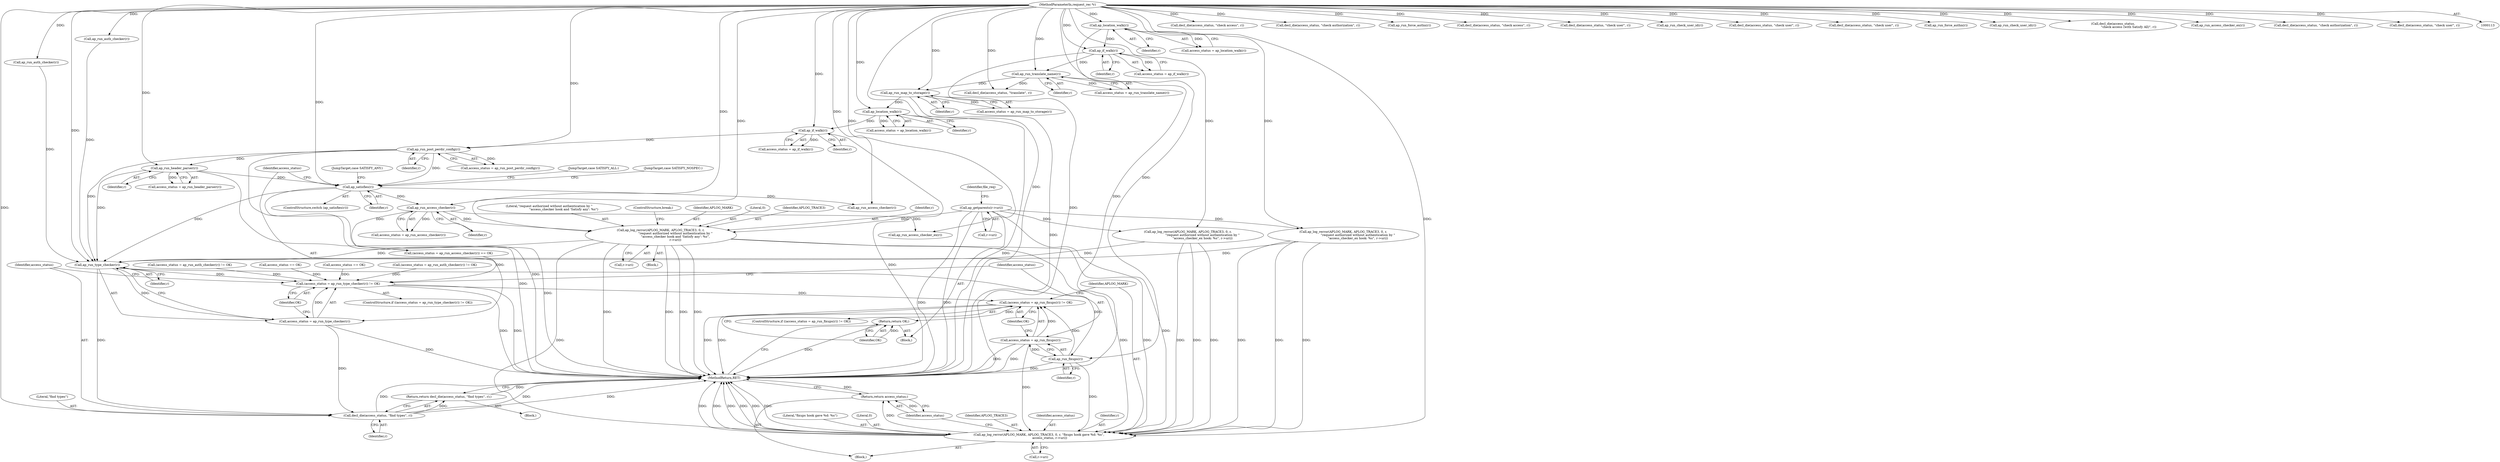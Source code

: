 digraph "0_httpd_cd2b7a26c776b0754fb98426a67804fd48118708@pointer" {
"1000508" [label="(Call,ap_log_rerror(APLOG_MARK, APLOG_TRACE3, 0, r,\n                              \"request authorized without authentication by \"\n                              \"access_checker hook and 'Satisfy any': %s\",\n                              r->uri))"];
"1000504" [label="(Call,ap_run_access_checker(r))"];
"1000399" [label="(Call,ap_satisfies(r))"];
"1000309" [label="(Call,ap_run_post_perdir_config(r))"];
"1000276" [label="(Call,ap_if_walk(r))"];
"1000268" [label="(Call,ap_location_walk(r))"];
"1000260" [label="(Call,ap_run_map_to_storage(r))"];
"1000240" [label="(Call,ap_run_translate_name(r))"];
"1000207" [label="(Call,ap_if_walk(r))"];
"1000199" [label="(Call,ap_location_walk(r))"];
"1000114" [label="(MethodParameterIn,request_rec *r)"];
"1000324" [label="(Call,ap_run_header_parser(r))"];
"1000188" [label="(Call,ap_getparents(r->uri))"];
"1000604" [label="(Call,ap_run_type_checker(r))"];
"1000601" [label="(Call,(access_status = ap_run_type_checker(r)) != OK)"];
"1000614" [label="(Call,(access_status = ap_run_fixups(r)) != OK)"];
"1000633" [label="(Return,return OK;)"];
"1000602" [label="(Call,access_status = ap_run_type_checker(r))"];
"1000609" [label="(Call,decl_die(access_status, \"find types\", r))"];
"1000608" [label="(Return,return decl_die(access_status, \"find types\", r);)"];
"1000617" [label="(Call,ap_run_fixups(r))"];
"1000615" [label="(Call,access_status = ap_run_fixups(r))"];
"1000621" [label="(Call,ap_log_rerror(APLOG_MARK, APLOG_TRACE3, 0, r, \"fixups hook gave %d: %s\",\n                      access_status, r->uri))"];
"1000631" [label="(Return,return access_status;)"];
"1000509" [label="(Identifier,APLOG_MARK)"];
"1000467" [label="(Call,ap_run_auth_checker(r))"];
"1000464" [label="(Call,(access_status = ap_run_auth_checker(r)) != OK)"];
"1000258" [label="(Call,access_status = ap_run_map_to_storage(r))"];
"1000610" [label="(Identifier,access_status)"];
"1000618" [label="(Identifier,r)"];
"1000277" [label="(Identifier,r)"];
"1000505" [label="(Identifier,r)"];
"1000494" [label="(Call,decl_die(access_status, \"check access\", r))"];
"1000609" [label="(Call,decl_die(access_status, \"find types\", r))"];
"1000511" [label="(Literal,0)"];
"1000402" [label="(JumpTarget,case SATISFY_ALL:)"];
"1000240" [label="(Call,ap_run_translate_name(r))"];
"1000608" [label="(Return,return decl_die(access_status, \"find types\", r);)"];
"1000573" [label="(Call,decl_die(access_status, \"check authorization\", r))"];
"1000635" [label="(MethodReturn,RET)"];
"1000514" [label="(Call,r->uri)"];
"1000241" [label="(Identifier,r)"];
"1000634" [label="(Identifier,OK)"];
"1000115" [label="(Block,)"];
"1000510" [label="(Identifier,APLOG_TRACE3)"];
"1000114" [label="(MethodParameterIn,request_rec *r)"];
"1000431" [label="(Call,ap_run_force_authn(r))"];
"1000568" [label="(Call,ap_run_auth_checker(r))"];
"1000325" [label="(Identifier,r)"];
"1000512" [label="(Identifier,r)"];
"1000617" [label="(Call,ap_run_fixups(r))"];
"1000595" [label="(Call,decl_die(access_status, \"check access\", r))"];
"1000603" [label="(Identifier,access_status)"];
"1000398" [label="(ControlStructure,switch (ap_satisfies(r)))"];
"1000513" [label="(Literal,\"request authorized without authentication by \"\n                              \"access_checker hook and 'Satisfy any': %s\")"];
"1000205" [label="(Call,access_status = ap_if_walk(r))"];
"1000189" [label="(Call,r->uri)"];
"1000520" [label="(Call,ap_run_access_checker_ex(r))"];
"1000626" [label="(Literal,\"fixups hook gave %d: %s\")"];
"1000309" [label="(Call,ap_run_post_perdir_config(r))"];
"1000631" [label="(Return,return access_status;)"];
"1000200" [label="(Identifier,r)"];
"1000400" [label="(Identifier,r)"];
"1000244" [label="(Call,decl_die(access_status, \"translate\", r))"];
"1000619" [label="(Identifier,OK)"];
"1000614" [label="(Call,(access_status = ap_run_fixups(r)) != OK)"];
"1000260" [label="(Call,ap_run_map_to_storage(r))"];
"1000607" [label="(Block,)"];
"1000310" [label="(Identifier,r)"];
"1000624" [label="(Literal,0)"];
"1000444" [label="(Call,decl_die(access_status, \"check user\", r))"];
"1000482" [label="(Call,ap_log_rerror(APLOG_MARK, APLOG_TRACE3, 0, r,\n                              \"request authorized without authentication by \"\n                              \"access_checker_ex hook: %s\", r->uri))"];
"1000602" [label="(Call,access_status = ap_run_type_checker(r))"];
"1000622" [label="(Identifier,APLOG_MARK)"];
"1000540" [label="(Call,ap_run_check_user_id(r))"];
"1000517" [label="(ControlStructure,break;)"];
"1000545" [label="(Call,decl_die(access_status, \"check user\", r))"];
"1000600" [label="(ControlStructure,if ((access_status = ap_run_type_checker(r)) != OK))"];
"1000604" [label="(Call,ap_run_type_checker(r))"];
"1000621" [label="(Call,ap_log_rerror(APLOG_MARK, APLOG_TRACE3, 0, r, \"fixups hook gave %d: %s\",\n                      access_status, r->uri))"];
"1000611" [label="(Literal,\"find types\")"];
"1000560" [label="(Call,decl_die(access_status, \"check user\", r))"];
"1000532" [label="(Call,ap_run_force_authn(r))"];
"1000613" [label="(ControlStructure,if ((access_status = ap_run_fixups(r)) != OK))"];
"1000623" [label="(Identifier,APLOG_TRACE3)"];
"1000269" [label="(Identifier,r)"];
"1000507" [label="(Block,)"];
"1000268" [label="(Call,ap_location_walk(r))"];
"1000408" [label="(Call,ap_run_access_checker(r))"];
"1000274" [label="(Call,access_status = ap_if_walk(r))"];
"1000276" [label="(Call,ap_if_walk(r))"];
"1000601" [label="(Call,(access_status = ap_run_type_checker(r)) != OK)"];
"1000208" [label="(Identifier,r)"];
"1000403" [label="(JumpTarget,case SATISFY_NOSPEC:)"];
"1000579" [label="(Call,access_status == OK)"];
"1000324" [label="(Call,ap_run_header_parser(r))"];
"1000612" [label="(Identifier,r)"];
"1000439" [label="(Call,ap_run_check_user_id(r))"];
"1000197" [label="(Call,access_status = ap_location_walk(r))"];
"1000188" [label="(Call,ap_getparents(r->uri))"];
"1000307" [label="(Call,access_status = ap_run_post_perdir_config(r))"];
"1000413" [label="(Call,decl_die(access_status,\n                                \"check access (with Satisfy All)\", r))"];
"1000633" [label="(Return,return OK;)"];
"1000194" [label="(Identifier,file_req)"];
"1000627" [label="(Identifier,access_status)"];
"1000478" [label="(Call,access_status == OK)"];
"1000628" [label="(Call,r->uri)"];
"1000565" [label="(Call,(access_status = ap_run_auth_checker(r)) != OK)"];
"1000502" [label="(Call,access_status = ap_run_access_checker(r))"];
"1000499" [label="(JumpTarget,case SATISFY_ANY:)"];
"1000504" [label="(Call,ap_run_access_checker(r))"];
"1000616" [label="(Identifier,access_status)"];
"1000501" [label="(Call,(access_status = ap_run_access_checker(r)) == OK)"];
"1000419" [label="(Call,ap_run_access_checker_ex(r))"];
"1000266" [label="(Call,access_status = ap_location_walk(r))"];
"1000508" [label="(Call,ap_log_rerror(APLOG_MARK, APLOG_TRACE3, 0, r,\n                              \"request authorized without authentication by \"\n                              \"access_checker hook and 'Satisfy any': %s\",\n                              r->uri))"];
"1000207" [label="(Call,ap_if_walk(r))"];
"1000472" [label="(Call,decl_die(access_status, \"check authorization\", r))"];
"1000632" [label="(Identifier,access_status)"];
"1000322" [label="(Call,access_status = ap_run_header_parser(r))"];
"1000399" [label="(Call,ap_satisfies(r))"];
"1000238" [label="(Call,access_status = ap_run_translate_name(r))"];
"1000620" [label="(Block,)"];
"1000625" [label="(Identifier,r)"];
"1000261" [label="(Identifier,r)"];
"1000459" [label="(Call,decl_die(access_status, \"check user\", r))"];
"1000606" [label="(Identifier,OK)"];
"1000199" [label="(Call,ap_location_walk(r))"];
"1000615" [label="(Call,access_status = ap_run_fixups(r))"];
"1000583" [label="(Call,ap_log_rerror(APLOG_MARK, APLOG_TRACE3, 0, r,\n                              \"request authorized without authentication by \"\n                              \"access_checker_ex hook: %s\", r->uri))"];
"1000605" [label="(Identifier,r)"];
"1000508" -> "1000507"  [label="AST: "];
"1000508" -> "1000514"  [label="CFG: "];
"1000509" -> "1000508"  [label="AST: "];
"1000510" -> "1000508"  [label="AST: "];
"1000511" -> "1000508"  [label="AST: "];
"1000512" -> "1000508"  [label="AST: "];
"1000513" -> "1000508"  [label="AST: "];
"1000514" -> "1000508"  [label="AST: "];
"1000517" -> "1000508"  [label="CFG: "];
"1000508" -> "1000635"  [label="DDG: "];
"1000508" -> "1000635"  [label="DDG: "];
"1000508" -> "1000635"  [label="DDG: "];
"1000508" -> "1000635"  [label="DDG: "];
"1000504" -> "1000508"  [label="DDG: "];
"1000114" -> "1000508"  [label="DDG: "];
"1000188" -> "1000508"  [label="DDG: "];
"1000508" -> "1000604"  [label="DDG: "];
"1000508" -> "1000621"  [label="DDG: "];
"1000508" -> "1000621"  [label="DDG: "];
"1000508" -> "1000621"  [label="DDG: "];
"1000504" -> "1000502"  [label="AST: "];
"1000504" -> "1000505"  [label="CFG: "];
"1000505" -> "1000504"  [label="AST: "];
"1000502" -> "1000504"  [label="CFG: "];
"1000504" -> "1000501"  [label="DDG: "];
"1000504" -> "1000502"  [label="DDG: "];
"1000399" -> "1000504"  [label="DDG: "];
"1000114" -> "1000504"  [label="DDG: "];
"1000504" -> "1000520"  [label="DDG: "];
"1000399" -> "1000398"  [label="AST: "];
"1000399" -> "1000400"  [label="CFG: "];
"1000400" -> "1000399"  [label="AST: "];
"1000402" -> "1000399"  [label="CFG: "];
"1000403" -> "1000399"  [label="CFG: "];
"1000499" -> "1000399"  [label="CFG: "];
"1000603" -> "1000399"  [label="CFG: "];
"1000399" -> "1000635"  [label="DDG: "];
"1000309" -> "1000399"  [label="DDG: "];
"1000324" -> "1000399"  [label="DDG: "];
"1000114" -> "1000399"  [label="DDG: "];
"1000399" -> "1000408"  [label="DDG: "];
"1000399" -> "1000604"  [label="DDG: "];
"1000309" -> "1000307"  [label="AST: "];
"1000309" -> "1000310"  [label="CFG: "];
"1000310" -> "1000309"  [label="AST: "];
"1000307" -> "1000309"  [label="CFG: "];
"1000309" -> "1000635"  [label="DDG: "];
"1000309" -> "1000307"  [label="DDG: "];
"1000276" -> "1000309"  [label="DDG: "];
"1000114" -> "1000309"  [label="DDG: "];
"1000309" -> "1000324"  [label="DDG: "];
"1000309" -> "1000604"  [label="DDG: "];
"1000276" -> "1000274"  [label="AST: "];
"1000276" -> "1000277"  [label="CFG: "];
"1000277" -> "1000276"  [label="AST: "];
"1000274" -> "1000276"  [label="CFG: "];
"1000276" -> "1000635"  [label="DDG: "];
"1000276" -> "1000274"  [label="DDG: "];
"1000268" -> "1000276"  [label="DDG: "];
"1000114" -> "1000276"  [label="DDG: "];
"1000268" -> "1000266"  [label="AST: "];
"1000268" -> "1000269"  [label="CFG: "];
"1000269" -> "1000268"  [label="AST: "];
"1000266" -> "1000268"  [label="CFG: "];
"1000268" -> "1000635"  [label="DDG: "];
"1000268" -> "1000266"  [label="DDG: "];
"1000260" -> "1000268"  [label="DDG: "];
"1000114" -> "1000268"  [label="DDG: "];
"1000260" -> "1000258"  [label="AST: "];
"1000260" -> "1000261"  [label="CFG: "];
"1000261" -> "1000260"  [label="AST: "];
"1000258" -> "1000260"  [label="CFG: "];
"1000260" -> "1000635"  [label="DDG: "];
"1000260" -> "1000258"  [label="DDG: "];
"1000240" -> "1000260"  [label="DDG: "];
"1000114" -> "1000260"  [label="DDG: "];
"1000240" -> "1000238"  [label="AST: "];
"1000240" -> "1000241"  [label="CFG: "];
"1000241" -> "1000240"  [label="AST: "];
"1000238" -> "1000240"  [label="CFG: "];
"1000240" -> "1000238"  [label="DDG: "];
"1000207" -> "1000240"  [label="DDG: "];
"1000114" -> "1000240"  [label="DDG: "];
"1000240" -> "1000244"  [label="DDG: "];
"1000207" -> "1000205"  [label="AST: "];
"1000207" -> "1000208"  [label="CFG: "];
"1000208" -> "1000207"  [label="AST: "];
"1000205" -> "1000207"  [label="CFG: "];
"1000207" -> "1000635"  [label="DDG: "];
"1000207" -> "1000205"  [label="DDG: "];
"1000199" -> "1000207"  [label="DDG: "];
"1000114" -> "1000207"  [label="DDG: "];
"1000199" -> "1000197"  [label="AST: "];
"1000199" -> "1000200"  [label="CFG: "];
"1000200" -> "1000199"  [label="AST: "];
"1000197" -> "1000199"  [label="CFG: "];
"1000199" -> "1000635"  [label="DDG: "];
"1000199" -> "1000197"  [label="DDG: "];
"1000114" -> "1000199"  [label="DDG: "];
"1000114" -> "1000113"  [label="AST: "];
"1000114" -> "1000635"  [label="DDG: "];
"1000114" -> "1000244"  [label="DDG: "];
"1000114" -> "1000324"  [label="DDG: "];
"1000114" -> "1000408"  [label="DDG: "];
"1000114" -> "1000413"  [label="DDG: "];
"1000114" -> "1000419"  [label="DDG: "];
"1000114" -> "1000431"  [label="DDG: "];
"1000114" -> "1000439"  [label="DDG: "];
"1000114" -> "1000444"  [label="DDG: "];
"1000114" -> "1000459"  [label="DDG: "];
"1000114" -> "1000467"  [label="DDG: "];
"1000114" -> "1000472"  [label="DDG: "];
"1000114" -> "1000482"  [label="DDG: "];
"1000114" -> "1000494"  [label="DDG: "];
"1000114" -> "1000520"  [label="DDG: "];
"1000114" -> "1000532"  [label="DDG: "];
"1000114" -> "1000540"  [label="DDG: "];
"1000114" -> "1000545"  [label="DDG: "];
"1000114" -> "1000560"  [label="DDG: "];
"1000114" -> "1000568"  [label="DDG: "];
"1000114" -> "1000573"  [label="DDG: "];
"1000114" -> "1000583"  [label="DDG: "];
"1000114" -> "1000595"  [label="DDG: "];
"1000114" -> "1000604"  [label="DDG: "];
"1000114" -> "1000609"  [label="DDG: "];
"1000114" -> "1000617"  [label="DDG: "];
"1000114" -> "1000621"  [label="DDG: "];
"1000324" -> "1000322"  [label="AST: "];
"1000324" -> "1000325"  [label="CFG: "];
"1000325" -> "1000324"  [label="AST: "];
"1000322" -> "1000324"  [label="CFG: "];
"1000324" -> "1000635"  [label="DDG: "];
"1000324" -> "1000322"  [label="DDG: "];
"1000324" -> "1000604"  [label="DDG: "];
"1000188" -> "1000115"  [label="AST: "];
"1000188" -> "1000189"  [label="CFG: "];
"1000189" -> "1000188"  [label="AST: "];
"1000194" -> "1000188"  [label="CFG: "];
"1000188" -> "1000635"  [label="DDG: "];
"1000188" -> "1000635"  [label="DDG: "];
"1000188" -> "1000482"  [label="DDG: "];
"1000188" -> "1000583"  [label="DDG: "];
"1000188" -> "1000621"  [label="DDG: "];
"1000604" -> "1000602"  [label="AST: "];
"1000604" -> "1000605"  [label="CFG: "];
"1000605" -> "1000604"  [label="AST: "];
"1000602" -> "1000604"  [label="CFG: "];
"1000604" -> "1000601"  [label="DDG: "];
"1000604" -> "1000602"  [label="DDG: "];
"1000482" -> "1000604"  [label="DDG: "];
"1000568" -> "1000604"  [label="DDG: "];
"1000467" -> "1000604"  [label="DDG: "];
"1000583" -> "1000604"  [label="DDG: "];
"1000604" -> "1000609"  [label="DDG: "];
"1000604" -> "1000617"  [label="DDG: "];
"1000601" -> "1000600"  [label="AST: "];
"1000601" -> "1000606"  [label="CFG: "];
"1000602" -> "1000601"  [label="AST: "];
"1000606" -> "1000601"  [label="AST: "];
"1000610" -> "1000601"  [label="CFG: "];
"1000616" -> "1000601"  [label="CFG: "];
"1000601" -> "1000635"  [label="DDG: "];
"1000601" -> "1000635"  [label="DDG: "];
"1000602" -> "1000601"  [label="DDG: "];
"1000501" -> "1000601"  [label="DDG: "];
"1000464" -> "1000601"  [label="DDG: "];
"1000478" -> "1000601"  [label="DDG: "];
"1000579" -> "1000601"  [label="DDG: "];
"1000565" -> "1000601"  [label="DDG: "];
"1000601" -> "1000614"  [label="DDG: "];
"1000614" -> "1000613"  [label="AST: "];
"1000614" -> "1000619"  [label="CFG: "];
"1000615" -> "1000614"  [label="AST: "];
"1000619" -> "1000614"  [label="AST: "];
"1000622" -> "1000614"  [label="CFG: "];
"1000634" -> "1000614"  [label="CFG: "];
"1000614" -> "1000635"  [label="DDG: "];
"1000614" -> "1000635"  [label="DDG: "];
"1000615" -> "1000614"  [label="DDG: "];
"1000617" -> "1000614"  [label="DDG: "];
"1000614" -> "1000633"  [label="DDG: "];
"1000633" -> "1000115"  [label="AST: "];
"1000633" -> "1000634"  [label="CFG: "];
"1000634" -> "1000633"  [label="AST: "];
"1000635" -> "1000633"  [label="CFG: "];
"1000633" -> "1000635"  [label="DDG: "];
"1000634" -> "1000633"  [label="DDG: "];
"1000603" -> "1000602"  [label="AST: "];
"1000606" -> "1000602"  [label="CFG: "];
"1000602" -> "1000635"  [label="DDG: "];
"1000602" -> "1000609"  [label="DDG: "];
"1000609" -> "1000608"  [label="AST: "];
"1000609" -> "1000612"  [label="CFG: "];
"1000610" -> "1000609"  [label="AST: "];
"1000611" -> "1000609"  [label="AST: "];
"1000612" -> "1000609"  [label="AST: "];
"1000608" -> "1000609"  [label="CFG: "];
"1000609" -> "1000635"  [label="DDG: "];
"1000609" -> "1000635"  [label="DDG: "];
"1000609" -> "1000635"  [label="DDG: "];
"1000609" -> "1000608"  [label="DDG: "];
"1000608" -> "1000607"  [label="AST: "];
"1000635" -> "1000608"  [label="CFG: "];
"1000608" -> "1000635"  [label="DDG: "];
"1000617" -> "1000615"  [label="AST: "];
"1000617" -> "1000618"  [label="CFG: "];
"1000618" -> "1000617"  [label="AST: "];
"1000615" -> "1000617"  [label="CFG: "];
"1000617" -> "1000635"  [label="DDG: "];
"1000617" -> "1000615"  [label="DDG: "];
"1000617" -> "1000621"  [label="DDG: "];
"1000616" -> "1000615"  [label="AST: "];
"1000619" -> "1000615"  [label="CFG: "];
"1000615" -> "1000635"  [label="DDG: "];
"1000615" -> "1000635"  [label="DDG: "];
"1000615" -> "1000621"  [label="DDG: "];
"1000621" -> "1000620"  [label="AST: "];
"1000621" -> "1000628"  [label="CFG: "];
"1000622" -> "1000621"  [label="AST: "];
"1000623" -> "1000621"  [label="AST: "];
"1000624" -> "1000621"  [label="AST: "];
"1000625" -> "1000621"  [label="AST: "];
"1000626" -> "1000621"  [label="AST: "];
"1000627" -> "1000621"  [label="AST: "];
"1000628" -> "1000621"  [label="AST: "];
"1000632" -> "1000621"  [label="CFG: "];
"1000621" -> "1000635"  [label="DDG: "];
"1000621" -> "1000635"  [label="DDG: "];
"1000621" -> "1000635"  [label="DDG: "];
"1000621" -> "1000635"  [label="DDG: "];
"1000621" -> "1000635"  [label="DDG: "];
"1000621" -> "1000635"  [label="DDG: "];
"1000482" -> "1000621"  [label="DDG: "];
"1000482" -> "1000621"  [label="DDG: "];
"1000482" -> "1000621"  [label="DDG: "];
"1000583" -> "1000621"  [label="DDG: "];
"1000583" -> "1000621"  [label="DDG: "];
"1000583" -> "1000621"  [label="DDG: "];
"1000621" -> "1000631"  [label="DDG: "];
"1000631" -> "1000620"  [label="AST: "];
"1000631" -> "1000632"  [label="CFG: "];
"1000632" -> "1000631"  [label="AST: "];
"1000635" -> "1000631"  [label="CFG: "];
"1000631" -> "1000635"  [label="DDG: "];
"1000632" -> "1000631"  [label="DDG: "];
}
